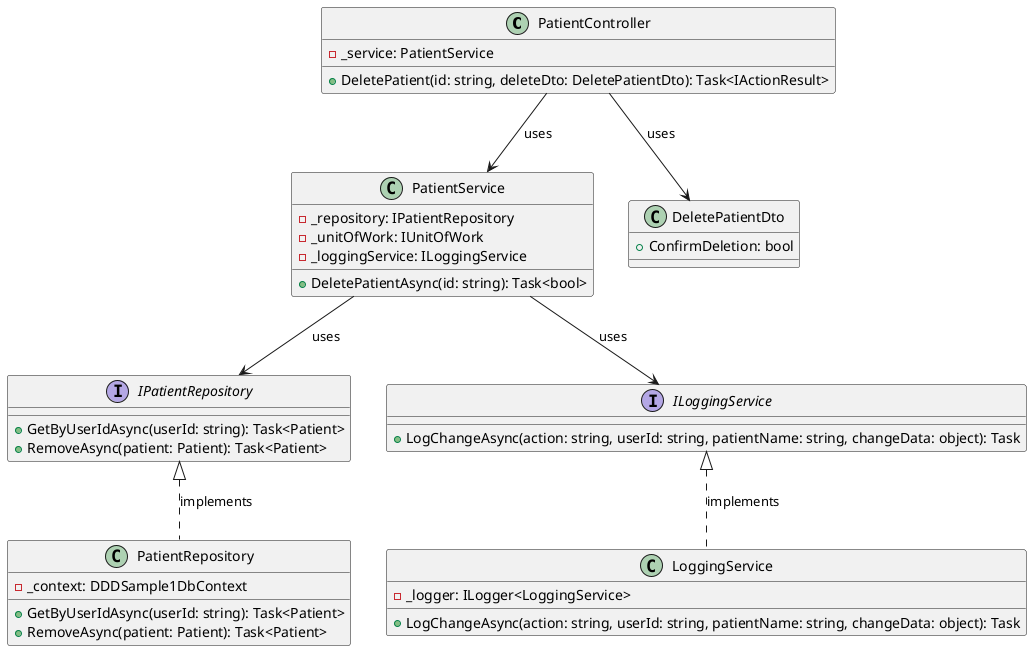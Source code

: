 @startuml namespace User story 5.1.10 class diagram

class PatientController {
  - _service: PatientService
  + DeletePatient(id: string, deleteDto: DeletePatientDto): Task<IActionResult>
}

class PatientService {
  - _repository: IPatientRepository
  - _unitOfWork: IUnitOfWork
  - _loggingService: ILoggingService
  + DeletePatientAsync(id: string): Task<bool>
}

class DeletePatientDto {
  + ConfirmDeletion: bool
}

interface IPatientRepository {
  + GetByUserIdAsync(userId: string): Task<Patient>
  + RemoveAsync(patient: Patient): Task<Patient>
}

class PatientRepository {
  - _context: DDDSample1DbContext
  + GetByUserIdAsync(userId: string): Task<Patient>
  + RemoveAsync(patient: Patient): Task<Patient>
}

interface ILoggingService {
  + LogChangeAsync(action: string, userId: string, patientName: string, changeData: object): Task
}

class LoggingService {
  - _logger: ILogger<LoggingService>
  + LogChangeAsync(action: string, userId: string, patientName: string, changeData: object): Task
}

PatientController --> PatientService : uses
PatientController --> DeletePatientDto : uses
PatientService --> IPatientRepository : uses
PatientService --> ILoggingService : uses
IPatientRepository <|.. PatientRepository : implements
ILoggingService <|.. LoggingService : implements

@enduml
